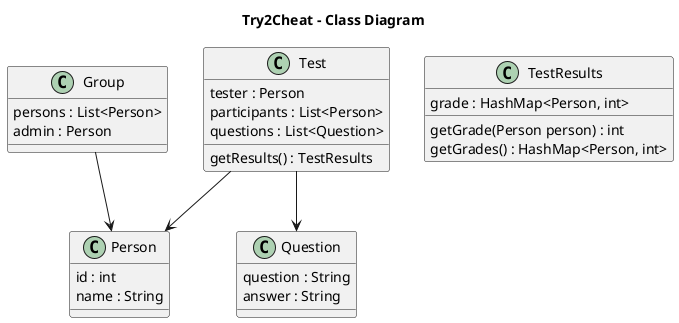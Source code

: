 @startuml

title Try2Cheat - Class Diagram

class Group {
    persons : List<Person>
    admin : Person
}

class Person {
    id : int
    name : String
}

class Test {
    tester : Person
    participants : List<Person>
    questions : List<Question>
    getResults() : TestResults
}

class Question {
    question : String
    answer : String
}

class TestResults {
    grade : HashMap<Person, int>
    getGrade(Person person) : int
    getGrades() : HashMap<Person, int>
}


Group --> Person
Test --> Question
Test --> Person

@enduml